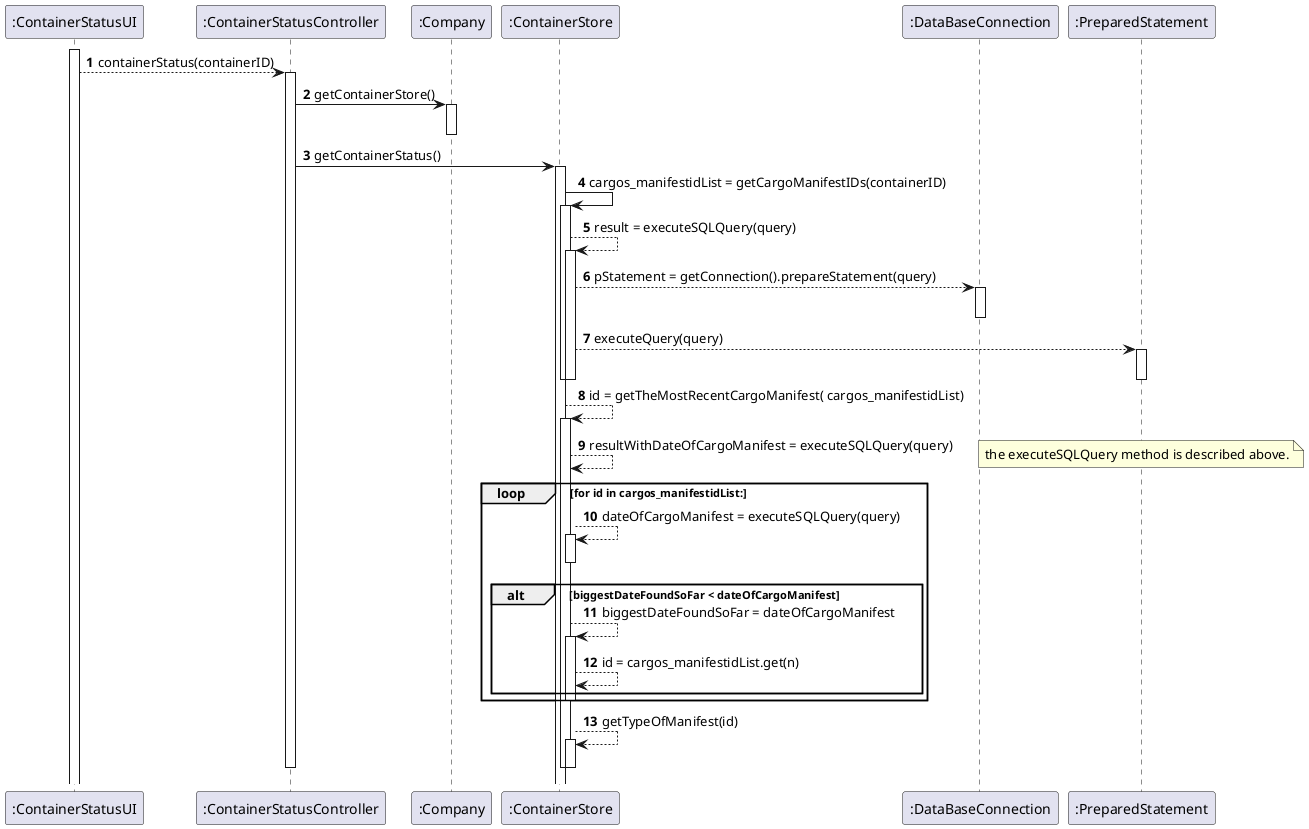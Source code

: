 @startuml
'https://plantuml.com/sequence-diagram

autonumber
participant ":ContainerStatusUI" as ui
participant ":ContainerStatusController" as controller

participant ":Company" as company
participant ":ContainerStore" as store
participant ":DataBaseConnection" as dbConn
participant ":PreparedStatement" as prepStat
activate ui
ui --> controller:containerStatus(containerID)
activate controller
controller -> company: getContainerStore()
activate company
deactivate company
controller -> store: getContainerStatus()
activate store
store -> store: cargos_manifestidList = getCargoManifestIDs(containerID)
activate store

store --> store: result = executeSQLQuery(query)
activate store
store --> dbConn: pStatement = getConnection().prepareStatement(query)
activate dbConn
deactivate dbConn
store --> prepStat: executeQuery(query)
activate prepStat
deactivate prepStat

deactivate store
deactivate store
store --> store: id = getTheMostRecentCargoManifest( cargos_manifestidList)
activate store
store --> store: resultWithDateOfCargoManifest = executeSQLQuery(query)
note right: the executeSQLQuery method is described above.
loop for id in cargos_manifestidList:
store --> store: dateOfCargoManifest = executeSQLQuery(query)
activate store
deactivate store
alt biggestDateFoundSoFar < dateOfCargoManifest
store --> store: biggestDateFoundSoFar = dateOfCargoManifest
activate store
store --> store: id = cargos_manifestidList.get(n)
end
activate store
deactivate store
end
store --> store: getTypeOfManifest(id)
activate store
deactivate store
deactivate store
deactivate controller
@enduml